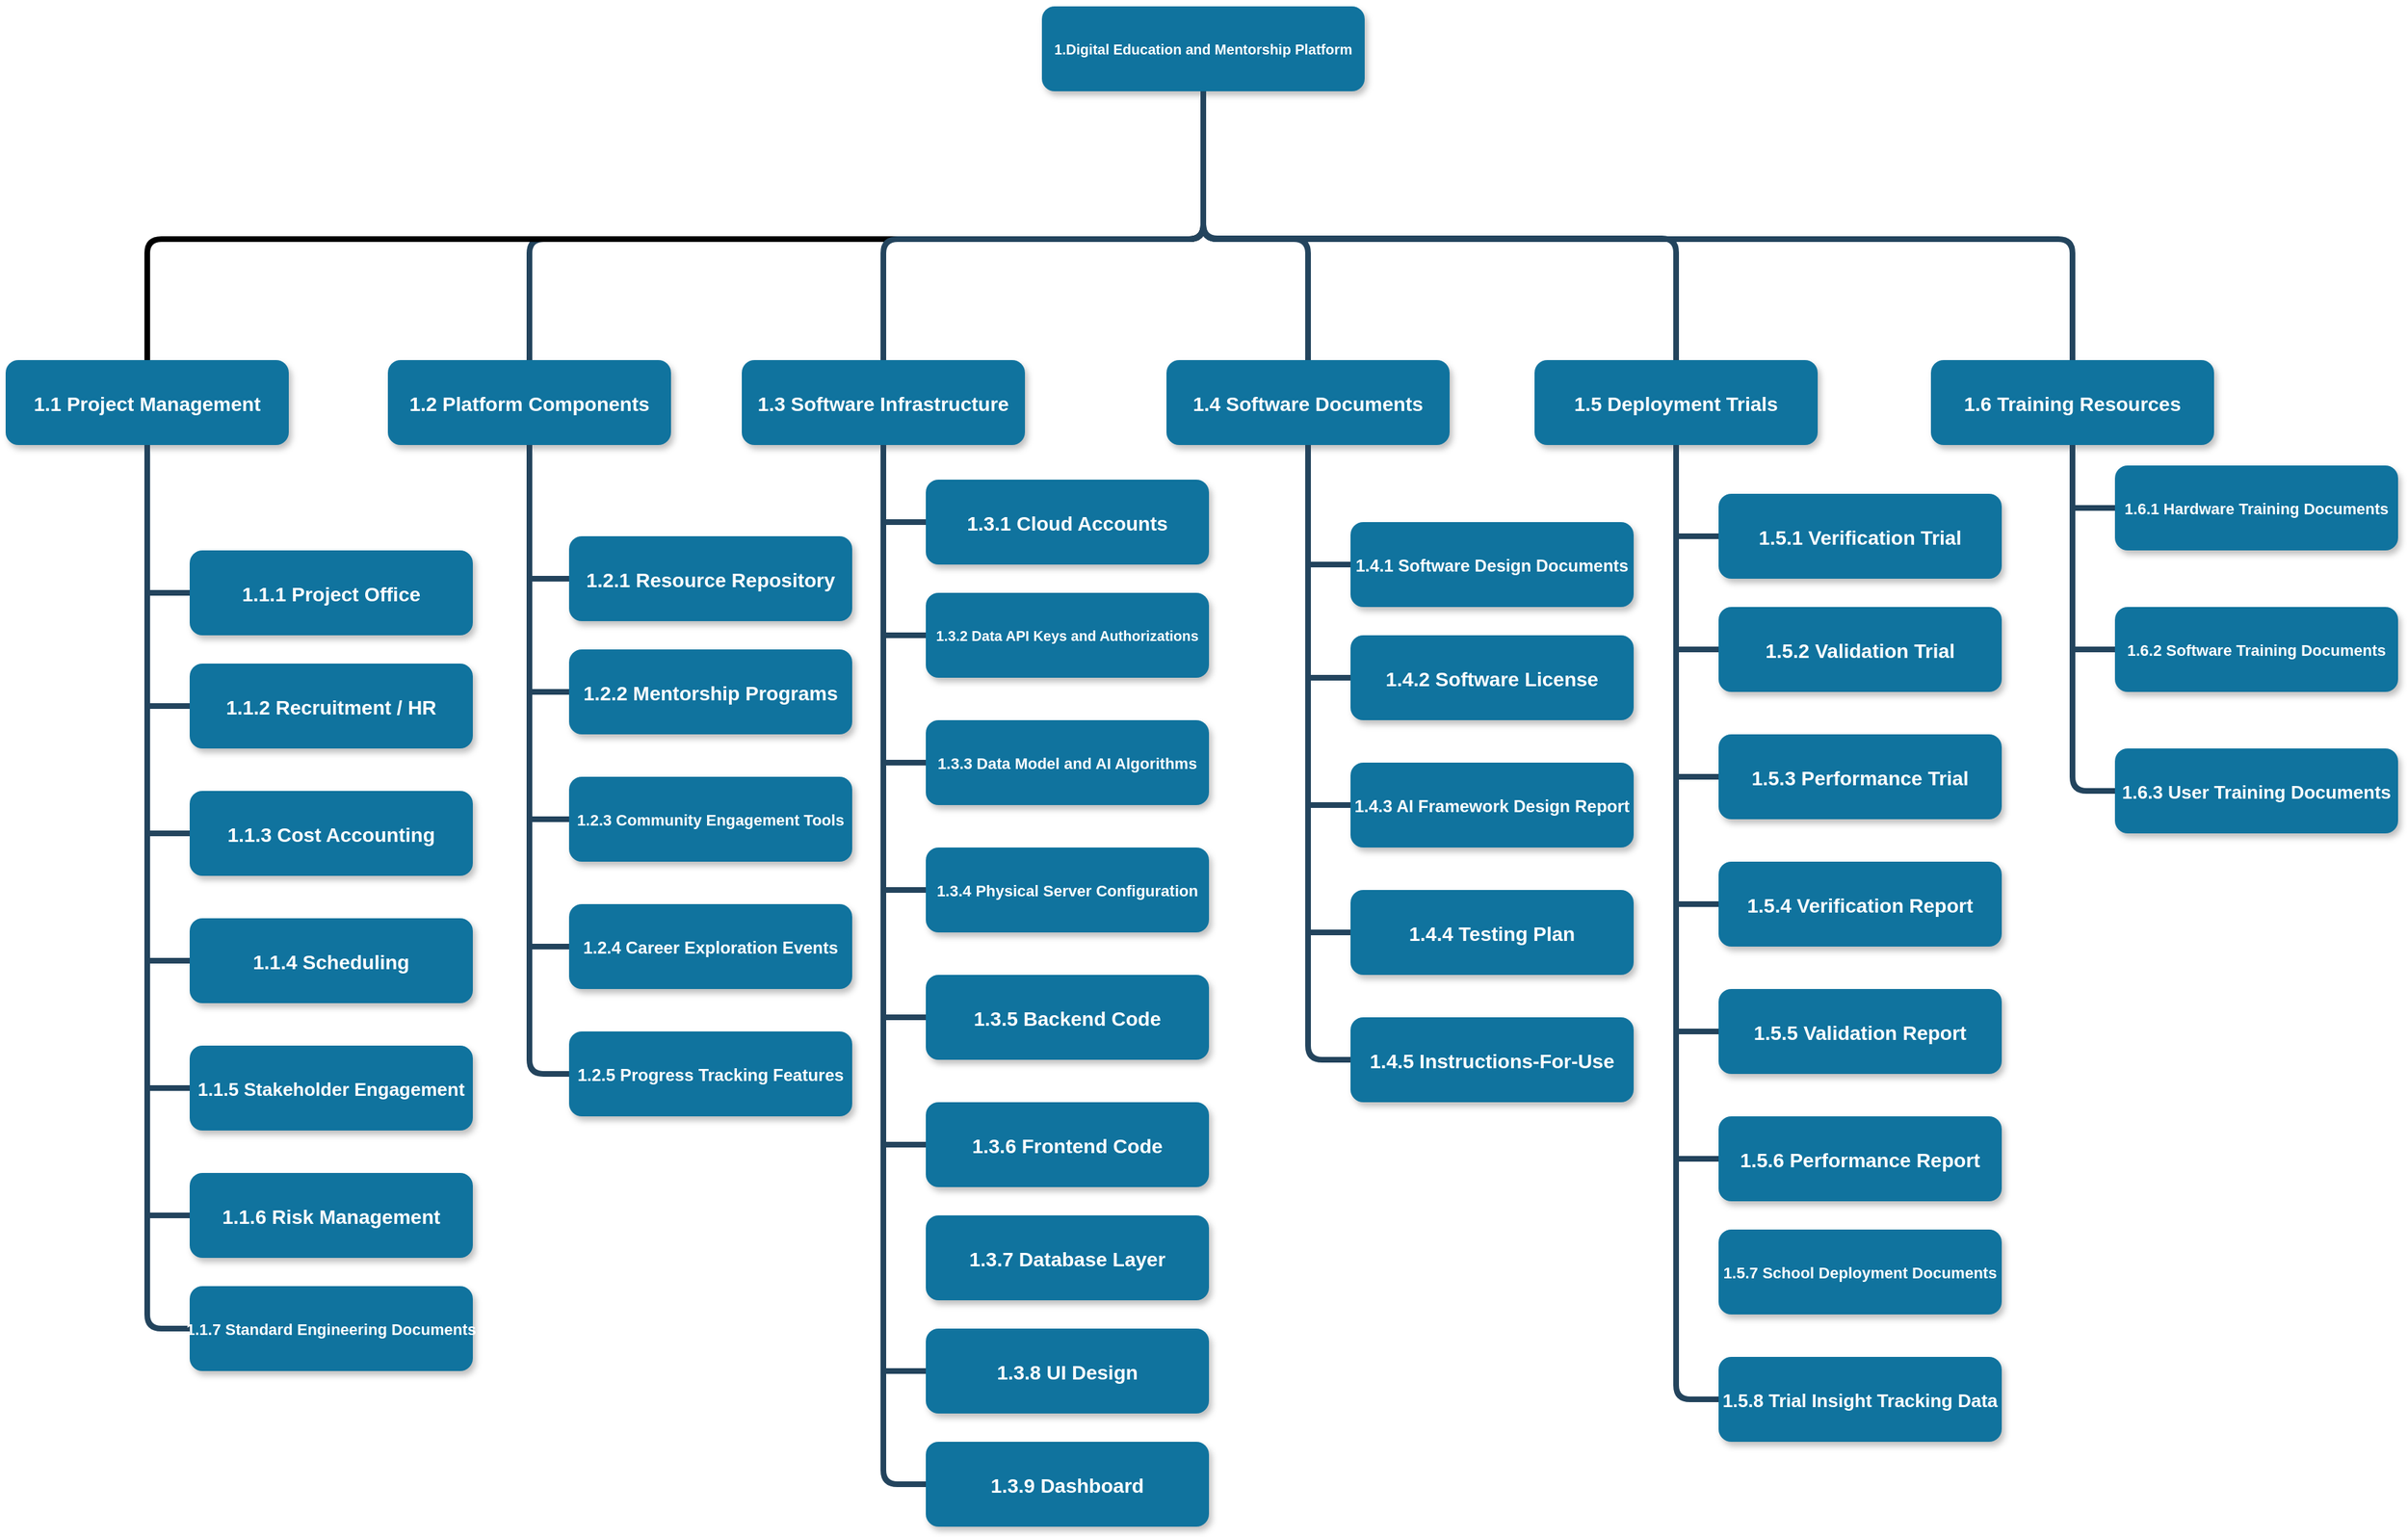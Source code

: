 <mxfile version="24.5.4" type="device">
  <diagram name="Page-1" id="97916047-d0de-89f5-080d-49f4d83e522f">
    <mxGraphModel dx="2206" dy="1188" grid="1" gridSize="10" guides="1" tooltips="1" connect="1" arrows="1" fold="1" page="1" pageScale="1.5" pageWidth="1169" pageHeight="827" background="none" math="0" shadow="0">
      <root>
        <mxCell id="0" />
        <mxCell id="1" parent="0" />
        <mxCell id="2" value="1.Digital Education and Mentorship Platform" style="rounded=1;fillColor=#10739E;strokeColor=none;shadow=1;gradientColor=none;fontStyle=1;fontColor=#FFFFFF;fontSize=10;" parent="1" vertex="1">
          <mxGeometry x="842" y="205.5" width="228" height="60" as="geometry" />
        </mxCell>
        <mxCell id="4" value="1.1 Project Management" style="rounded=1;fillColor=#10739E;strokeColor=none;shadow=1;gradientColor=none;fontStyle=1;fontColor=#FFFFFF;fontSize=14;" parent="1" vertex="1">
          <mxGeometry x="110" y="455.5" width="200" height="60" as="geometry" />
        </mxCell>
        <mxCell id="8" value="1.1.1 Project Office" style="rounded=1;fillColor=#10739E;strokeColor=none;shadow=1;gradientColor=none;fontStyle=1;fontColor=#FFFFFF;fontSize=14;" parent="1" vertex="1">
          <mxGeometry x="240" y="590" width="200" height="60" as="geometry" />
        </mxCell>
        <mxCell id="9" value="1.1.2 Recruitment / HR" style="rounded=1;fillColor=#10739E;strokeColor=none;shadow=1;gradientColor=none;fontStyle=1;fontColor=#FFFFFF;fontSize=14;" parent="1" vertex="1">
          <mxGeometry x="240" y="670" width="200" height="60" as="geometry" />
        </mxCell>
        <mxCell id="10" value="1.1.3 Cost Accounting" style="rounded=1;fillColor=#10739E;strokeColor=none;shadow=1;gradientColor=none;fontStyle=1;fontColor=#FFFFFF;fontSize=14;" parent="1" vertex="1">
          <mxGeometry x="240" y="760" width="200" height="60" as="geometry" />
        </mxCell>
        <mxCell id="11" value="1.1.4 Scheduling" style="rounded=1;fillColor=#10739E;strokeColor=none;shadow=1;gradientColor=none;fontStyle=1;fontColor=#FFFFFF;fontSize=14;" parent="1" vertex="1">
          <mxGeometry x="240" y="850" width="200" height="60" as="geometry" />
        </mxCell>
        <mxCell id="12" value="1.1.5 Stakeholder Engagement" style="rounded=1;fillColor=#10739E;strokeColor=none;shadow=1;gradientColor=none;fontStyle=1;fontColor=#FFFFFF;fontSize=13;" parent="1" vertex="1">
          <mxGeometry x="240" y="940" width="200" height="60" as="geometry" />
        </mxCell>
        <mxCell id="30" value="" style="edgeStyle=elbowEdgeStyle;elbow=vertical;strokeWidth=4;endArrow=none;endFill=0;fontStyle=1;strokeColor=#23445D;exitX=0.5;exitY=1;exitDx=0;exitDy=0;entryX=0.5;entryY=0;entryDx=0;entryDy=0;" parent="1" source="2" target="dzIsLbmowbW7Gq9ZdW9d-65" edge="1">
          <mxGeometry x="22" y="165.5" width="100" height="100" as="geometry">
            <mxPoint x="772" y="405.5" as="sourcePoint" />
            <mxPoint x="620" y="455.5" as="targetPoint" />
            <Array as="points">
              <mxPoint x="710" y="370" />
            </Array>
          </mxGeometry>
        </mxCell>
        <mxCell id="31" value="" style="elbow=vertical;strokeWidth=4;endArrow=none;endFill=0;fontStyle=1;strokeColor=default;edgeStyle=orthogonalEdgeStyle;exitX=0.5;exitY=1;exitDx=0;exitDy=0;entryX=0.5;entryY=0;entryDx=0;entryDy=0;" parent="1" source="2" target="4" edge="1">
          <mxGeometry x="22" y="165.5" width="100" height="100" as="geometry">
            <mxPoint x="662" y="375.5" as="sourcePoint" />
            <mxPoint x="122" y="165.5" as="targetPoint" />
            <Array as="points">
              <mxPoint x="956" y="370" />
              <mxPoint x="210" y="370" />
            </Array>
          </mxGeometry>
        </mxCell>
        <mxCell id="32" value="" style="edgeStyle=elbowEdgeStyle;elbow=vertical;strokeWidth=4;endArrow=none;endFill=0;fontStyle=1;strokeColor=#23445D;exitX=0.5;exitY=1;exitDx=0;exitDy=0;entryX=0.5;entryY=0;entryDx=0;entryDy=0;" parent="1" source="2" target="dzIsLbmowbW7Gq9ZdW9d-81" edge="1">
          <mxGeometry x="22" y="165.5" width="100" height="100" as="geometry">
            <mxPoint x="772" y="405.5" as="sourcePoint" />
            <mxPoint x="880" y="455.5" as="targetPoint" />
            <Array as="points">
              <mxPoint x="880" y="370" />
            </Array>
          </mxGeometry>
        </mxCell>
        <mxCell id="33" value="" style="edgeStyle=elbowEdgeStyle;elbow=vertical;strokeWidth=4;endArrow=none;endFill=0;fontStyle=1;strokeColor=#23445D;entryX=0.5;entryY=0;entryDx=0;entryDy=0;exitX=0.5;exitY=1;exitDx=0;exitDy=0;" parent="1" source="2" edge="1">
          <mxGeometry x="22" y="165.5" width="100" height="100" as="geometry">
            <mxPoint x="786" y="340" as="sourcePoint" />
            <mxPoint x="1570" y="455.5" as="targetPoint" />
            <Array as="points">
              <mxPoint x="1062" y="370" />
            </Array>
          </mxGeometry>
        </mxCell>
        <mxCell id="34" value="" style="edgeStyle=elbowEdgeStyle;elbow=horizontal;strokeWidth=4;endArrow=none;endFill=0;fontStyle=1;strokeColor=#23445D;exitX=0.5;exitY=1;exitDx=0;exitDy=0;entryX=0;entryY=0.5;entryDx=0;entryDy=0;" parent="1" source="4" target="dzIsLbmowbW7Gq9ZdW9d-60" edge="1">
          <mxGeometry x="22" y="165.5" width="100" height="100" as="geometry">
            <mxPoint x="210" y="510" as="sourcePoint" />
            <mxPoint x="210" y="1160" as="targetPoint" />
            <Array as="points">
              <mxPoint x="210" y="1050" />
              <mxPoint x="210" y="730" />
              <mxPoint x="204" y="760" />
            </Array>
          </mxGeometry>
        </mxCell>
        <mxCell id="38" value="" style="edgeStyle=elbowEdgeStyle;elbow=vertical;strokeWidth=4;endArrow=none;endFill=0;fontStyle=1;strokeColor=#23445D;" parent="1" target="9" edge="1">
          <mxGeometry x="62" y="165.5" width="100" height="100" as="geometry">
            <mxPoint x="210" y="700" as="sourcePoint" />
            <mxPoint x="120" y="130" as="targetPoint" />
          </mxGeometry>
        </mxCell>
        <mxCell id="39" value="" style="edgeStyle=elbowEdgeStyle;elbow=vertical;strokeWidth=4;endArrow=none;endFill=0;fontStyle=1;strokeColor=#23445D;" parent="1" target="10" edge="1">
          <mxGeometry x="62" y="175.5" width="100" height="100" as="geometry">
            <mxPoint x="210" y="790" as="sourcePoint" />
            <mxPoint x="120" y="140" as="targetPoint" />
          </mxGeometry>
        </mxCell>
        <mxCell id="40" value="" style="edgeStyle=elbowEdgeStyle;elbow=vertical;strokeWidth=4;endArrow=none;endFill=0;fontStyle=1;strokeColor=#23445D;" parent="1" target="11" edge="1">
          <mxGeometry x="62" y="185.5" width="100" height="100" as="geometry">
            <mxPoint x="210" y="880" as="sourcePoint" />
            <mxPoint x="120" y="150" as="targetPoint" />
          </mxGeometry>
        </mxCell>
        <mxCell id="41" value="" style="edgeStyle=elbowEdgeStyle;elbow=vertical;strokeWidth=4;endArrow=none;endFill=0;fontStyle=1;strokeColor=#23445D;" parent="1" target="12" edge="1">
          <mxGeometry x="62" y="195.5" width="100" height="100" as="geometry">
            <mxPoint x="210" y="970" as="sourcePoint" />
            <mxPoint x="120" y="160" as="targetPoint" />
          </mxGeometry>
        </mxCell>
        <mxCell id="dzIsLbmowbW7Gq9ZdW9d-57" value="" style="edgeStyle=elbowEdgeStyle;elbow=vertical;strokeWidth=4;endArrow=none;endFill=0;fontStyle=1;strokeColor=#23445D;entryX=0.5;entryY=0;entryDx=0;entryDy=0;exitX=0.5;exitY=1;exitDx=0;exitDy=0;" edge="1" parent="1" source="2" target="dzIsLbmowbW7Gq9ZdW9d-102">
          <mxGeometry x="22" y="165.5" width="100" height="100" as="geometry">
            <mxPoint x="786" y="340" as="sourcePoint" />
            <mxPoint x="1070" y="455.5" as="targetPoint" />
            <Array as="points">
              <mxPoint x="930" y="370" />
            </Array>
          </mxGeometry>
        </mxCell>
        <mxCell id="dzIsLbmowbW7Gq9ZdW9d-58" value="" style="edgeStyle=elbowEdgeStyle;elbow=vertical;strokeWidth=4;endArrow=none;endFill=0;fontStyle=1;strokeColor=#23445D;entryX=0.5;entryY=0;entryDx=0;entryDy=0;exitX=0.5;exitY=1;exitDx=0;exitDy=0;" edge="1" parent="1" source="2">
          <mxGeometry x="22" y="165.5" width="100" height="100" as="geometry">
            <mxPoint x="1008" y="265.5" as="sourcePoint" />
            <mxPoint x="1290" y="455.5" as="targetPoint" />
            <Array as="points">
              <mxPoint x="1152" y="369.5" />
            </Array>
          </mxGeometry>
        </mxCell>
        <mxCell id="dzIsLbmowbW7Gq9ZdW9d-59" value="1.1.6 Risk Management" style="rounded=1;fillColor=#10739E;strokeColor=none;shadow=1;gradientColor=none;fontStyle=1;fontColor=#FFFFFF;fontSize=14;" vertex="1" parent="1">
          <mxGeometry x="240" y="1030" width="200" height="60" as="geometry" />
        </mxCell>
        <mxCell id="dzIsLbmowbW7Gq9ZdW9d-60" value="1.1.7 Standard Engineering Documents" style="rounded=1;fillColor=#10739E;strokeColor=none;shadow=1;gradientColor=none;fontStyle=1;fontColor=#FFFFFF;fontSize=11;" vertex="1" parent="1">
          <mxGeometry x="240" y="1110" width="200" height="60" as="geometry" />
        </mxCell>
        <mxCell id="dzIsLbmowbW7Gq9ZdW9d-63" value="" style="edgeStyle=elbowEdgeStyle;elbow=vertical;strokeWidth=4;endArrow=none;endFill=0;fontStyle=1;strokeColor=#23445D;entryX=0;entryY=0.5;entryDx=0;entryDy=0;" edge="1" parent="1" target="dzIsLbmowbW7Gq9ZdW9d-59">
          <mxGeometry x="62" y="195.5" width="100" height="100" as="geometry">
            <mxPoint x="210" y="1060" as="sourcePoint" />
            <mxPoint x="250" y="980" as="targetPoint" />
          </mxGeometry>
        </mxCell>
        <mxCell id="dzIsLbmowbW7Gq9ZdW9d-64" value="" style="edgeStyle=elbowEdgeStyle;elbow=vertical;strokeWidth=4;endArrow=none;endFill=0;fontStyle=1;strokeColor=#23445D;entryX=0;entryY=0.5;entryDx=0;entryDy=0;" edge="1" parent="1" target="8">
          <mxGeometry x="62" y="165.5" width="100" height="100" as="geometry">
            <mxPoint x="210" y="620" as="sourcePoint" />
            <mxPoint x="250" y="710" as="targetPoint" />
          </mxGeometry>
        </mxCell>
        <mxCell id="dzIsLbmowbW7Gq9ZdW9d-65" value="1.2 Platform Components" style="rounded=1;fillColor=#10739E;strokeColor=none;shadow=1;gradientColor=none;fontStyle=1;fontColor=#FFFFFF;fontSize=14;" vertex="1" parent="1">
          <mxGeometry x="380" y="455.5" width="200" height="60" as="geometry" />
        </mxCell>
        <mxCell id="dzIsLbmowbW7Gq9ZdW9d-66" value="1.2.1 Resource Repository" style="rounded=1;fillColor=#10739E;strokeColor=none;shadow=1;gradientColor=none;fontStyle=1;fontColor=#FFFFFF;fontSize=14;" vertex="1" parent="1">
          <mxGeometry x="508" y="580" width="200" height="60" as="geometry" />
        </mxCell>
        <mxCell id="dzIsLbmowbW7Gq9ZdW9d-67" value="1.2.2 Mentorship Programs" style="rounded=1;fillColor=#10739E;strokeColor=none;shadow=1;gradientColor=none;fontStyle=1;fontColor=#FFFFFF;fontSize=14;" vertex="1" parent="1">
          <mxGeometry x="508" y="660" width="200" height="60" as="geometry" />
        </mxCell>
        <mxCell id="dzIsLbmowbW7Gq9ZdW9d-68" value="1.2.3 Community Engagement Tools" style="rounded=1;fillColor=#10739E;strokeColor=none;shadow=1;gradientColor=none;fontStyle=1;fontColor=#FFFFFF;fontSize=11;" vertex="1" parent="1">
          <mxGeometry x="508" y="750" width="200" height="60" as="geometry" />
        </mxCell>
        <mxCell id="dzIsLbmowbW7Gq9ZdW9d-69" value="1.2.4 Career Exploration Events" style="rounded=1;fillColor=#10739E;strokeColor=none;shadow=1;gradientColor=none;fontStyle=1;fontColor=#FFFFFF;fontSize=12;" vertex="1" parent="1">
          <mxGeometry x="508" y="840" width="200" height="60" as="geometry" />
        </mxCell>
        <mxCell id="dzIsLbmowbW7Gq9ZdW9d-70" value="1.2.5 Progress Tracking Features" style="rounded=1;fillColor=#10739E;strokeColor=none;shadow=1;gradientColor=none;fontStyle=1;fontColor=#FFFFFF;fontSize=12;" vertex="1" parent="1">
          <mxGeometry x="508" y="930" width="200" height="60" as="geometry" />
        </mxCell>
        <mxCell id="dzIsLbmowbW7Gq9ZdW9d-71" value="" style="edgeStyle=elbowEdgeStyle;elbow=horizontal;strokeWidth=4;endArrow=none;endFill=0;fontStyle=1;strokeColor=#23445D;exitX=0.5;exitY=1;exitDx=0;exitDy=0;entryX=0;entryY=0.5;entryDx=0;entryDy=0;" edge="1" parent="1" source="dzIsLbmowbW7Gq9ZdW9d-65" target="dzIsLbmowbW7Gq9ZdW9d-70">
          <mxGeometry x="22" y="165.5" width="100" height="100" as="geometry">
            <mxPoint x="478" y="500" as="sourcePoint" />
            <mxPoint x="480" y="1140" as="targetPoint" />
            <Array as="points">
              <mxPoint x="480" y="960" />
              <mxPoint x="478" y="720" />
              <mxPoint x="472" y="750" />
            </Array>
          </mxGeometry>
        </mxCell>
        <mxCell id="dzIsLbmowbW7Gq9ZdW9d-72" value="" style="edgeStyle=elbowEdgeStyle;elbow=vertical;strokeWidth=4;endArrow=none;endFill=0;fontStyle=1;strokeColor=#23445D;" edge="1" parent="1" target="dzIsLbmowbW7Gq9ZdW9d-67">
          <mxGeometry x="62" y="165.5" width="100" height="100" as="geometry">
            <mxPoint x="478" y="690" as="sourcePoint" />
            <mxPoint x="388" y="120" as="targetPoint" />
          </mxGeometry>
        </mxCell>
        <mxCell id="dzIsLbmowbW7Gq9ZdW9d-73" value="" style="edgeStyle=elbowEdgeStyle;elbow=vertical;strokeWidth=4;endArrow=none;endFill=0;fontStyle=1;strokeColor=#23445D;" edge="1" parent="1" target="dzIsLbmowbW7Gq9ZdW9d-68">
          <mxGeometry x="62" y="175.5" width="100" height="100" as="geometry">
            <mxPoint x="478" y="780" as="sourcePoint" />
            <mxPoint x="388" y="130" as="targetPoint" />
          </mxGeometry>
        </mxCell>
        <mxCell id="dzIsLbmowbW7Gq9ZdW9d-74" value="" style="edgeStyle=elbowEdgeStyle;elbow=vertical;strokeWidth=4;endArrow=none;endFill=0;fontStyle=1;strokeColor=#23445D;" edge="1" parent="1" target="dzIsLbmowbW7Gq9ZdW9d-69">
          <mxGeometry x="62" y="185.5" width="100" height="100" as="geometry">
            <mxPoint x="478" y="870" as="sourcePoint" />
            <mxPoint x="388" y="140" as="targetPoint" />
          </mxGeometry>
        </mxCell>
        <mxCell id="dzIsLbmowbW7Gq9ZdW9d-80" value="" style="edgeStyle=elbowEdgeStyle;elbow=vertical;strokeWidth=4;endArrow=none;endFill=0;fontStyle=1;strokeColor=#23445D;entryX=0;entryY=0.5;entryDx=0;entryDy=0;" edge="1" parent="1" target="dzIsLbmowbW7Gq9ZdW9d-66">
          <mxGeometry x="62" y="165.5" width="100" height="100" as="geometry">
            <mxPoint x="478" y="610" as="sourcePoint" />
            <mxPoint x="518" y="700" as="targetPoint" />
          </mxGeometry>
        </mxCell>
        <mxCell id="dzIsLbmowbW7Gq9ZdW9d-81" value="1.3 Software Infrastructure" style="rounded=1;fillColor=#10739E;strokeColor=none;shadow=1;gradientColor=none;fontStyle=1;fontColor=#FFFFFF;fontSize=14;" vertex="1" parent="1">
          <mxGeometry x="630" y="455.5" width="200" height="60" as="geometry" />
        </mxCell>
        <mxCell id="dzIsLbmowbW7Gq9ZdW9d-82" value="1.3.1 Cloud Accounts" style="rounded=1;fillColor=#10739E;strokeColor=none;shadow=1;gradientColor=none;fontStyle=1;fontColor=#FFFFFF;fontSize=14;" vertex="1" parent="1">
          <mxGeometry x="760" y="540" width="200" height="60" as="geometry" />
        </mxCell>
        <mxCell id="dzIsLbmowbW7Gq9ZdW9d-83" value="1.3.2 Data API Keys and Authorizations" style="rounded=1;fillColor=#10739E;strokeColor=none;shadow=1;gradientColor=none;fontStyle=1;fontColor=#FFFFFF;fontSize=10;" vertex="1" parent="1">
          <mxGeometry x="760" y="620" width="200" height="60" as="geometry" />
        </mxCell>
        <mxCell id="dzIsLbmowbW7Gq9ZdW9d-84" value="1.3.3 Data Model and AI Algorithms" style="rounded=1;fillColor=#10739E;strokeColor=none;shadow=1;gradientColor=none;fontStyle=1;fontColor=#FFFFFF;fontSize=11;" vertex="1" parent="1">
          <mxGeometry x="760" y="710" width="200" height="60" as="geometry" />
        </mxCell>
        <mxCell id="dzIsLbmowbW7Gq9ZdW9d-85" value="1.3.4 Physical Server Configuration" style="rounded=1;fillColor=#10739E;strokeColor=none;shadow=1;gradientColor=none;fontStyle=1;fontColor=#FFFFFF;fontSize=11;" vertex="1" parent="1">
          <mxGeometry x="760" y="800" width="200" height="60" as="geometry" />
        </mxCell>
        <mxCell id="dzIsLbmowbW7Gq9ZdW9d-86" value="1.3.5 Backend Code" style="rounded=1;fillColor=#10739E;strokeColor=none;shadow=1;gradientColor=none;fontStyle=1;fontColor=#FFFFFF;fontSize=14;" vertex="1" parent="1">
          <mxGeometry x="760" y="890" width="200" height="60" as="geometry" />
        </mxCell>
        <mxCell id="dzIsLbmowbW7Gq9ZdW9d-87" value="" style="edgeStyle=elbowEdgeStyle;elbow=horizontal;strokeWidth=4;endArrow=none;endFill=0;fontStyle=1;strokeColor=#23445D;exitX=0.5;exitY=1;exitDx=0;exitDy=0;entryX=0;entryY=0.5;entryDx=0;entryDy=0;" edge="1" parent="1" source="dzIsLbmowbW7Gq9ZdW9d-81" target="dzIsLbmowbW7Gq9ZdW9d-100">
          <mxGeometry x="22" y="165.5" width="100" height="100" as="geometry">
            <mxPoint x="730" y="520" as="sourcePoint" />
            <mxPoint x="690" y="1280" as="targetPoint" />
            <Array as="points">
              <mxPoint x="730" y="1060" />
              <mxPoint x="730" y="740" />
              <mxPoint x="724" y="770" />
            </Array>
          </mxGeometry>
        </mxCell>
        <mxCell id="dzIsLbmowbW7Gq9ZdW9d-88" value="" style="edgeStyle=elbowEdgeStyle;elbow=vertical;strokeWidth=4;endArrow=none;endFill=0;fontStyle=1;strokeColor=#23445D;entryX=0;entryY=0.5;entryDx=0;entryDy=0;" edge="1" parent="1" target="dzIsLbmowbW7Gq9ZdW9d-83">
          <mxGeometry x="62" y="165.5" width="100" height="100" as="geometry">
            <mxPoint x="730" y="650" as="sourcePoint" />
            <mxPoint x="640" y="140" as="targetPoint" />
          </mxGeometry>
        </mxCell>
        <mxCell id="dzIsLbmowbW7Gq9ZdW9d-89" value="" style="edgeStyle=elbowEdgeStyle;elbow=vertical;strokeWidth=4;endArrow=none;endFill=0;fontStyle=1;strokeColor=#23445D;entryX=0;entryY=0.5;entryDx=0;entryDy=0;" edge="1" parent="1" target="dzIsLbmowbW7Gq9ZdW9d-84">
          <mxGeometry x="62" y="175.5" width="100" height="100" as="geometry">
            <mxPoint x="730" y="740" as="sourcePoint" />
            <mxPoint x="860" y="770" as="targetPoint" />
          </mxGeometry>
        </mxCell>
        <mxCell id="dzIsLbmowbW7Gq9ZdW9d-90" value="" style="edgeStyle=elbowEdgeStyle;elbow=vertical;strokeWidth=4;endArrow=none;endFill=0;fontStyle=1;strokeColor=#23445D;entryX=0;entryY=0.5;entryDx=0;entryDy=0;" edge="1" parent="1" target="dzIsLbmowbW7Gq9ZdW9d-85">
          <mxGeometry x="62" y="185.5" width="100" height="100" as="geometry">
            <mxPoint x="730" y="830" as="sourcePoint" />
            <mxPoint x="640" y="160" as="targetPoint" />
          </mxGeometry>
        </mxCell>
        <mxCell id="dzIsLbmowbW7Gq9ZdW9d-91" value="" style="edgeStyle=elbowEdgeStyle;elbow=vertical;strokeWidth=4;endArrow=none;endFill=0;fontStyle=1;strokeColor=#23445D;entryX=0;entryY=0.5;entryDx=0;entryDy=0;" edge="1" parent="1" target="dzIsLbmowbW7Gq9ZdW9d-86">
          <mxGeometry x="62" y="195.5" width="100" height="100" as="geometry">
            <mxPoint x="730" y="920" as="sourcePoint" />
            <mxPoint x="640" y="170" as="targetPoint" />
          </mxGeometry>
        </mxCell>
        <mxCell id="dzIsLbmowbW7Gq9ZdW9d-92" value="1.3.6 Frontend Code" style="rounded=1;fillColor=#10739E;strokeColor=none;shadow=1;gradientColor=none;fontStyle=1;fontColor=#FFFFFF;fontSize=14;" vertex="1" parent="1">
          <mxGeometry x="760" y="980" width="200" height="60" as="geometry" />
        </mxCell>
        <mxCell id="dzIsLbmowbW7Gq9ZdW9d-93" value="1.3.7 Database Layer" style="rounded=1;fillColor=#10739E;strokeColor=none;shadow=1;gradientColor=none;fontStyle=1;fontColor=#FFFFFF;fontSize=14;" vertex="1" parent="1">
          <mxGeometry x="760" y="1060" width="200" height="60" as="geometry" />
        </mxCell>
        <mxCell id="dzIsLbmowbW7Gq9ZdW9d-94" value="" style="edgeStyle=elbowEdgeStyle;elbow=vertical;strokeWidth=4;endArrow=none;endFill=0;fontStyle=1;strokeColor=#23445D;entryX=0;entryY=0.5;entryDx=0;entryDy=0;" edge="1" parent="1" target="dzIsLbmowbW7Gq9ZdW9d-92">
          <mxGeometry x="62" y="195.5" width="100" height="100" as="geometry">
            <mxPoint x="730" y="1010" as="sourcePoint" />
            <mxPoint x="770" y="990" as="targetPoint" />
          </mxGeometry>
        </mxCell>
        <mxCell id="dzIsLbmowbW7Gq9ZdW9d-95" value="" style="edgeStyle=elbowEdgeStyle;elbow=vertical;strokeWidth=4;endArrow=none;endFill=0;fontStyle=1;strokeColor=#23445D;entryX=0;entryY=0.5;entryDx=0;entryDy=0;" edge="1" parent="1" target="dzIsLbmowbW7Gq9ZdW9d-82">
          <mxGeometry x="62" y="165.5" width="100" height="100" as="geometry">
            <mxPoint x="730" y="570" as="sourcePoint" />
            <mxPoint x="770" y="720" as="targetPoint" />
          </mxGeometry>
        </mxCell>
        <mxCell id="dzIsLbmowbW7Gq9ZdW9d-98" value="1.3.8 UI Design" style="rounded=1;fillColor=#10739E;strokeColor=none;shadow=1;gradientColor=none;fontStyle=1;fontColor=#FFFFFF;fontSize=14;" vertex="1" parent="1">
          <mxGeometry x="760" y="1140" width="200" height="60" as="geometry" />
        </mxCell>
        <mxCell id="dzIsLbmowbW7Gq9ZdW9d-99" value="" style="edgeStyle=elbowEdgeStyle;elbow=vertical;strokeWidth=4;endArrow=none;endFill=0;fontStyle=1;strokeColor=#23445D;entryX=0;entryY=0.5;entryDx=0;entryDy=0;" edge="1" parent="1" target="dzIsLbmowbW7Gq9ZdW9d-98">
          <mxGeometry x="62" y="195.5" width="100" height="100" as="geometry">
            <mxPoint x="730" y="1170" as="sourcePoint" />
            <mxPoint x="770" y="1150" as="targetPoint" />
          </mxGeometry>
        </mxCell>
        <mxCell id="dzIsLbmowbW7Gq9ZdW9d-100" value="1.3.9 Dashboard" style="rounded=1;fillColor=#10739E;strokeColor=none;shadow=1;gradientColor=none;fontStyle=1;fontColor=#FFFFFF;fontSize=14;" vertex="1" parent="1">
          <mxGeometry x="760" y="1220" width="200" height="60" as="geometry" />
        </mxCell>
        <mxCell id="dzIsLbmowbW7Gq9ZdW9d-102" value="1.4 Software Documents" style="rounded=1;fillColor=#10739E;strokeColor=none;shadow=1;gradientColor=none;fontStyle=1;fontColor=#FFFFFF;fontSize=14;" vertex="1" parent="1">
          <mxGeometry x="930" y="455.5" width="200" height="60" as="geometry" />
        </mxCell>
        <mxCell id="dzIsLbmowbW7Gq9ZdW9d-103" value="1.4.1 Software Design Documents" style="rounded=1;fillColor=#10739E;strokeColor=none;shadow=1;gradientColor=none;fontStyle=1;fontColor=#FFFFFF;fontSize=12;" vertex="1" parent="1">
          <mxGeometry x="1060" y="570" width="200" height="60" as="geometry" />
        </mxCell>
        <mxCell id="dzIsLbmowbW7Gq9ZdW9d-104" value="1.4.2 Software License" style="rounded=1;fillColor=#10739E;strokeColor=none;shadow=1;gradientColor=none;fontStyle=1;fontColor=#FFFFFF;fontSize=14;" vertex="1" parent="1">
          <mxGeometry x="1060" y="650" width="200" height="60" as="geometry" />
        </mxCell>
        <mxCell id="dzIsLbmowbW7Gq9ZdW9d-105" value="1.4.3 AI Framework Design Report" style="rounded=1;fillColor=#10739E;strokeColor=none;shadow=1;gradientColor=none;fontStyle=1;fontColor=#FFFFFF;fontSize=12;" vertex="1" parent="1">
          <mxGeometry x="1060" y="740" width="200" height="60" as="geometry" />
        </mxCell>
        <mxCell id="dzIsLbmowbW7Gq9ZdW9d-106" value="1.4.4 Testing Plan" style="rounded=1;fillColor=#10739E;strokeColor=none;shadow=1;gradientColor=none;fontStyle=1;fontColor=#FFFFFF;fontSize=14;" vertex="1" parent="1">
          <mxGeometry x="1060" y="830" width="200" height="60" as="geometry" />
        </mxCell>
        <mxCell id="dzIsLbmowbW7Gq9ZdW9d-107" value="1.4.5 Instructions-For-Use" style="rounded=1;fillColor=#10739E;strokeColor=none;shadow=1;gradientColor=none;fontStyle=1;fontColor=#FFFFFF;fontSize=14;" vertex="1" parent="1">
          <mxGeometry x="1060" y="920" width="200" height="60" as="geometry" />
        </mxCell>
        <mxCell id="dzIsLbmowbW7Gq9ZdW9d-108" value="" style="edgeStyle=elbowEdgeStyle;elbow=horizontal;strokeWidth=4;endArrow=none;endFill=0;fontStyle=1;strokeColor=#23445D;exitX=0.5;exitY=1;exitDx=0;exitDy=0;entryX=0;entryY=0.5;entryDx=0;entryDy=0;" edge="1" parent="1" source="dzIsLbmowbW7Gq9ZdW9d-102" target="dzIsLbmowbW7Gq9ZdW9d-107">
          <mxGeometry x="22" y="165.5" width="100" height="100" as="geometry">
            <mxPoint x="1118" y="584.5" as="sourcePoint" />
            <mxPoint x="1120" y="1224.5" as="targetPoint" />
            <Array as="points">
              <mxPoint x="1030" y="780" />
              <mxPoint x="1040" y="780" />
              <mxPoint x="1118" y="804.5" />
              <mxPoint x="1112" y="834.5" />
            </Array>
          </mxGeometry>
        </mxCell>
        <mxCell id="dzIsLbmowbW7Gq9ZdW9d-109" value="" style="edgeStyle=elbowEdgeStyle;elbow=vertical;strokeWidth=4;endArrow=none;endFill=0;fontStyle=1;strokeColor=#23445D;" edge="1" parent="1" target="dzIsLbmowbW7Gq9ZdW9d-104">
          <mxGeometry x="62" y="165.5" width="100" height="100" as="geometry">
            <mxPoint x="1030" y="680" as="sourcePoint" />
            <mxPoint x="940" y="110" as="targetPoint" />
          </mxGeometry>
        </mxCell>
        <mxCell id="dzIsLbmowbW7Gq9ZdW9d-110" value="" style="edgeStyle=elbowEdgeStyle;elbow=vertical;strokeWidth=4;endArrow=none;endFill=0;fontStyle=1;strokeColor=#23445D;" edge="1" parent="1" target="dzIsLbmowbW7Gq9ZdW9d-105">
          <mxGeometry x="62" y="175.5" width="100" height="100" as="geometry">
            <mxPoint x="1030" y="770" as="sourcePoint" />
            <mxPoint x="940" y="120" as="targetPoint" />
          </mxGeometry>
        </mxCell>
        <mxCell id="dzIsLbmowbW7Gq9ZdW9d-111" value="" style="edgeStyle=elbowEdgeStyle;elbow=vertical;strokeWidth=4;endArrow=none;endFill=0;fontStyle=1;strokeColor=#23445D;" edge="1" parent="1" target="dzIsLbmowbW7Gq9ZdW9d-106">
          <mxGeometry x="62" y="185.5" width="100" height="100" as="geometry">
            <mxPoint x="1030" y="860" as="sourcePoint" />
            <mxPoint x="940" y="130" as="targetPoint" />
          </mxGeometry>
        </mxCell>
        <mxCell id="dzIsLbmowbW7Gq9ZdW9d-112" value="" style="edgeStyle=elbowEdgeStyle;elbow=vertical;strokeWidth=4;endArrow=none;endFill=0;fontStyle=1;strokeColor=#23445D;entryX=0;entryY=0.5;entryDx=0;entryDy=0;" edge="1" parent="1" target="dzIsLbmowbW7Gq9ZdW9d-103">
          <mxGeometry x="62" y="165.5" width="100" height="100" as="geometry">
            <mxPoint x="1030" y="600" as="sourcePoint" />
            <mxPoint x="1070" y="690" as="targetPoint" />
          </mxGeometry>
        </mxCell>
        <mxCell id="dzIsLbmowbW7Gq9ZdW9d-113" value="1.5 Deployment Trials" style="rounded=1;fillColor=#10739E;strokeColor=none;shadow=1;gradientColor=none;fontStyle=1;fontColor=#FFFFFF;fontSize=14;" vertex="1" parent="1">
          <mxGeometry x="1190" y="455.5" width="200" height="60" as="geometry" />
        </mxCell>
        <mxCell id="dzIsLbmowbW7Gq9ZdW9d-114" value="1.5.1 Verification Trial" style="rounded=1;fillColor=#10739E;strokeColor=none;shadow=1;gradientColor=none;fontStyle=1;fontColor=#FFFFFF;fontSize=14;" vertex="1" parent="1">
          <mxGeometry x="1320" y="550" width="200" height="60" as="geometry" />
        </mxCell>
        <mxCell id="dzIsLbmowbW7Gq9ZdW9d-115" value="1.5.2 Validation Trial" style="rounded=1;fillColor=#10739E;strokeColor=none;shadow=1;gradientColor=none;fontStyle=1;fontColor=#FFFFFF;fontSize=14;" vertex="1" parent="1">
          <mxGeometry x="1320" y="630" width="200" height="60" as="geometry" />
        </mxCell>
        <mxCell id="dzIsLbmowbW7Gq9ZdW9d-116" value="1.5.3 Performance Trial" style="rounded=1;fillColor=#10739E;strokeColor=none;shadow=1;gradientColor=none;fontStyle=1;fontColor=#FFFFFF;fontSize=14;" vertex="1" parent="1">
          <mxGeometry x="1320" y="720" width="200" height="60" as="geometry" />
        </mxCell>
        <mxCell id="dzIsLbmowbW7Gq9ZdW9d-117" value="1.5.4 Verification Report" style="rounded=1;fillColor=#10739E;strokeColor=none;shadow=1;gradientColor=none;fontStyle=1;fontColor=#FFFFFF;fontSize=14;" vertex="1" parent="1">
          <mxGeometry x="1320" y="810" width="200" height="60" as="geometry" />
        </mxCell>
        <mxCell id="dzIsLbmowbW7Gq9ZdW9d-118" value="1.5.5 Validation Report" style="rounded=1;fillColor=#10739E;strokeColor=none;shadow=1;gradientColor=none;fontStyle=1;fontColor=#FFFFFF;fontSize=14;" vertex="1" parent="1">
          <mxGeometry x="1320" y="900" width="200" height="60" as="geometry" />
        </mxCell>
        <mxCell id="dzIsLbmowbW7Gq9ZdW9d-119" value="" style="edgeStyle=elbowEdgeStyle;elbow=horizontal;strokeWidth=4;endArrow=none;endFill=0;fontStyle=1;strokeColor=#23445D;exitX=0.5;exitY=1;exitDx=0;exitDy=0;entryX=0;entryY=0.5;entryDx=0;entryDy=0;" edge="1" parent="1" source="dzIsLbmowbW7Gq9ZdW9d-113" target="dzIsLbmowbW7Gq9ZdW9d-130">
          <mxGeometry x="22" y="165.5" width="100" height="100" as="geometry">
            <mxPoint x="1400" y="622.25" as="sourcePoint" />
            <mxPoint x="1360" y="1382.25" as="targetPoint" />
            <Array as="points">
              <mxPoint x="1290" y="940" />
              <mxPoint x="1400" y="842.25" />
              <mxPoint x="1394" y="872.25" />
            </Array>
          </mxGeometry>
        </mxCell>
        <mxCell id="dzIsLbmowbW7Gq9ZdW9d-120" value="" style="edgeStyle=elbowEdgeStyle;elbow=vertical;strokeWidth=4;endArrow=none;endFill=0;fontStyle=1;strokeColor=#23445D;entryX=0;entryY=0.5;entryDx=0;entryDy=0;" edge="1" parent="1" target="dzIsLbmowbW7Gq9ZdW9d-115">
          <mxGeometry x="62" y="165.5" width="100" height="100" as="geometry">
            <mxPoint x="1290" y="660" as="sourcePoint" />
            <mxPoint x="1200" y="150" as="targetPoint" />
          </mxGeometry>
        </mxCell>
        <mxCell id="dzIsLbmowbW7Gq9ZdW9d-121" value="" style="edgeStyle=elbowEdgeStyle;elbow=vertical;strokeWidth=4;endArrow=none;endFill=0;fontStyle=1;strokeColor=#23445D;entryX=0;entryY=0.5;entryDx=0;entryDy=0;" edge="1" parent="1" target="dzIsLbmowbW7Gq9ZdW9d-116">
          <mxGeometry x="62" y="175.5" width="100" height="100" as="geometry">
            <mxPoint x="1290" y="750" as="sourcePoint" />
            <mxPoint x="1420" y="780" as="targetPoint" />
          </mxGeometry>
        </mxCell>
        <mxCell id="dzIsLbmowbW7Gq9ZdW9d-122" value="" style="edgeStyle=elbowEdgeStyle;elbow=vertical;strokeWidth=4;endArrow=none;endFill=0;fontStyle=1;strokeColor=#23445D;entryX=0;entryY=0.5;entryDx=0;entryDy=0;" edge="1" parent="1" target="dzIsLbmowbW7Gq9ZdW9d-117">
          <mxGeometry x="62" y="185.5" width="100" height="100" as="geometry">
            <mxPoint x="1290" y="840" as="sourcePoint" />
            <mxPoint x="1200" y="170" as="targetPoint" />
          </mxGeometry>
        </mxCell>
        <mxCell id="dzIsLbmowbW7Gq9ZdW9d-123" value="" style="edgeStyle=elbowEdgeStyle;elbow=vertical;strokeWidth=4;endArrow=none;endFill=0;fontStyle=1;strokeColor=#23445D;entryX=0;entryY=0.5;entryDx=0;entryDy=0;" edge="1" parent="1" target="dzIsLbmowbW7Gq9ZdW9d-118">
          <mxGeometry x="62" y="195.5" width="100" height="100" as="geometry">
            <mxPoint x="1290" y="930" as="sourcePoint" />
            <mxPoint x="1200" y="180" as="targetPoint" />
          </mxGeometry>
        </mxCell>
        <mxCell id="dzIsLbmowbW7Gq9ZdW9d-124" value="1.5.6 Performance Report" style="rounded=1;fillColor=#10739E;strokeColor=none;shadow=1;gradientColor=none;fontStyle=1;fontColor=#FFFFFF;fontSize=14;" vertex="1" parent="1">
          <mxGeometry x="1320" y="990" width="200" height="60" as="geometry" />
        </mxCell>
        <mxCell id="dzIsLbmowbW7Gq9ZdW9d-125" value="1.5.7 School Deployment Documents" style="rounded=1;fillColor=#10739E;strokeColor=none;shadow=1;gradientColor=none;fontStyle=1;fontColor=#FFFFFF;fontSize=11;" vertex="1" parent="1">
          <mxGeometry x="1320" y="1070" width="200" height="60" as="geometry" />
        </mxCell>
        <mxCell id="dzIsLbmowbW7Gq9ZdW9d-126" value="" style="edgeStyle=elbowEdgeStyle;elbow=vertical;strokeWidth=4;endArrow=none;endFill=0;fontStyle=1;strokeColor=#23445D;entryX=0;entryY=0.5;entryDx=0;entryDy=0;" edge="1" parent="1" target="dzIsLbmowbW7Gq9ZdW9d-124">
          <mxGeometry x="62" y="195.5" width="100" height="100" as="geometry">
            <mxPoint x="1290" y="1020" as="sourcePoint" />
            <mxPoint x="1330" y="1000" as="targetPoint" />
          </mxGeometry>
        </mxCell>
        <mxCell id="dzIsLbmowbW7Gq9ZdW9d-127" value="" style="edgeStyle=elbowEdgeStyle;elbow=vertical;strokeWidth=4;endArrow=none;endFill=0;fontStyle=1;strokeColor=#23445D;entryX=0;entryY=0.5;entryDx=0;entryDy=0;" edge="1" parent="1" target="dzIsLbmowbW7Gq9ZdW9d-114">
          <mxGeometry x="62" y="165.5" width="100" height="100" as="geometry">
            <mxPoint x="1290" y="580" as="sourcePoint" />
            <mxPoint x="1330" y="730" as="targetPoint" />
          </mxGeometry>
        </mxCell>
        <mxCell id="dzIsLbmowbW7Gq9ZdW9d-130" value="1.5.8 Trial Insight Tracking Data" style="rounded=1;fillColor=#10739E;strokeColor=none;shadow=1;gradientColor=none;fontStyle=1;fontColor=#FFFFFF;fontSize=13;" vertex="1" parent="1">
          <mxGeometry x="1320" y="1160" width="200" height="60" as="geometry" />
        </mxCell>
        <mxCell id="dzIsLbmowbW7Gq9ZdW9d-131" value="1.6 Training Resources" style="rounded=1;fillColor=#10739E;strokeColor=none;shadow=1;gradientColor=none;fontStyle=1;fontColor=#FFFFFF;fontSize=14;" vertex="1" parent="1">
          <mxGeometry x="1470" y="455.5" width="200" height="60" as="geometry" />
        </mxCell>
        <mxCell id="dzIsLbmowbW7Gq9ZdW9d-132" value="1.6.1 Hardware Training Documents" style="rounded=1;fillColor=#10739E;strokeColor=none;shadow=1;gradientColor=none;fontStyle=1;fontColor=#FFFFFF;fontSize=11;" vertex="1" parent="1">
          <mxGeometry x="1600" y="530" width="200" height="60" as="geometry" />
        </mxCell>
        <mxCell id="dzIsLbmowbW7Gq9ZdW9d-133" value="1.6.2 Software Training Documents" style="rounded=1;fillColor=#10739E;strokeColor=none;shadow=1;gradientColor=none;fontStyle=1;fontColor=#FFFFFF;fontSize=11;" vertex="1" parent="1">
          <mxGeometry x="1600" y="630" width="200" height="60" as="geometry" />
        </mxCell>
        <mxCell id="dzIsLbmowbW7Gq9ZdW9d-137" value="" style="edgeStyle=elbowEdgeStyle;elbow=horizontal;strokeWidth=4;endArrow=none;endFill=0;fontStyle=1;strokeColor=#23445D;exitX=0.5;exitY=1;exitDx=0;exitDy=0;entryX=0;entryY=0.5;entryDx=0;entryDy=0;" edge="1" parent="1" source="dzIsLbmowbW7Gq9ZdW9d-131" target="dzIsLbmowbW7Gq9ZdW9d-148">
          <mxGeometry x="22" y="165.5" width="100" height="100" as="geometry">
            <mxPoint x="1800" y="522.25" as="sourcePoint" />
            <mxPoint x="1830" y="1252" as="targetPoint" />
            <Array as="points">
              <mxPoint x="1570" y="640" />
              <mxPoint x="1800" y="742.25" />
              <mxPoint x="1794" y="772.25" />
            </Array>
          </mxGeometry>
        </mxCell>
        <mxCell id="dzIsLbmowbW7Gq9ZdW9d-138" value="" style="edgeStyle=elbowEdgeStyle;elbow=vertical;strokeWidth=4;endArrow=none;endFill=0;fontStyle=1;strokeColor=#23445D;entryX=0;entryY=0.5;entryDx=0;entryDy=0;" edge="1" parent="1" target="dzIsLbmowbW7Gq9ZdW9d-133">
          <mxGeometry x="62" y="165.5" width="100" height="100" as="geometry">
            <mxPoint x="1570" y="660" as="sourcePoint" />
            <mxPoint x="1480" y="130" as="targetPoint" />
          </mxGeometry>
        </mxCell>
        <mxCell id="dzIsLbmowbW7Gq9ZdW9d-145" value="" style="edgeStyle=elbowEdgeStyle;elbow=vertical;strokeWidth=4;endArrow=none;endFill=0;fontStyle=1;strokeColor=#23445D;entryX=0;entryY=0.5;entryDx=0;entryDy=0;" edge="1" parent="1" target="dzIsLbmowbW7Gq9ZdW9d-132">
          <mxGeometry x="62" y="165.5" width="100" height="100" as="geometry">
            <mxPoint x="1570" y="560" as="sourcePoint" />
            <mxPoint x="1610" y="710" as="targetPoint" />
          </mxGeometry>
        </mxCell>
        <mxCell id="dzIsLbmowbW7Gq9ZdW9d-148" value="1.6.3 User Training Documents" style="rounded=1;fillColor=#10739E;strokeColor=none;shadow=1;gradientColor=none;fontStyle=1;fontColor=#FFFFFF;fontSize=13;" vertex="1" parent="1">
          <mxGeometry x="1600" y="730" width="200" height="60" as="geometry" />
        </mxCell>
      </root>
    </mxGraphModel>
  </diagram>
</mxfile>
